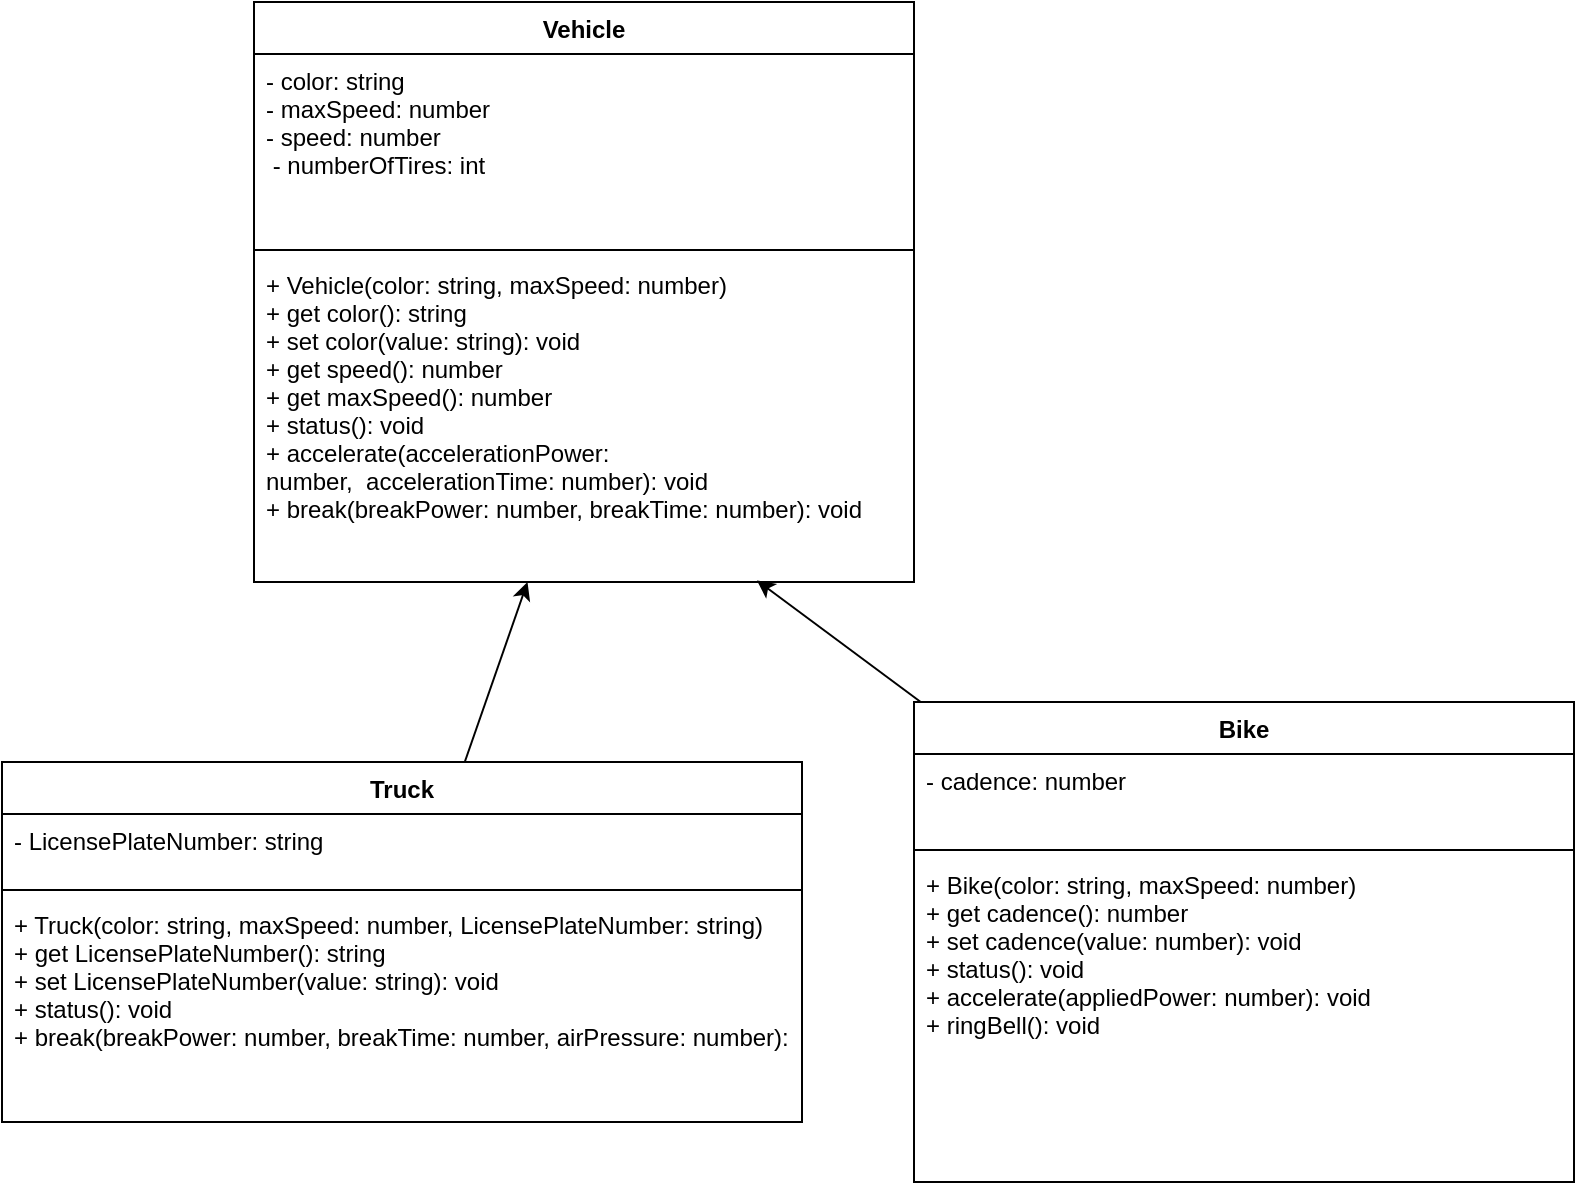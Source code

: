 <mxfile>
    <diagram id="UOGtkoGKiBWC1pJSl7Pc" name="Page-1">
        <mxGraphModel dx="560" dy="299" grid="1" gridSize="10" guides="1" tooltips="1" connect="1" arrows="1" fold="1" page="1" pageScale="1" pageWidth="827" pageHeight="1169" math="0" shadow="0">
            <root>
                <mxCell id="0"/>
                <mxCell id="1" parent="0"/>
                <mxCell id="2" value="Vehicle" style="swimlane;fontStyle=1;align=center;verticalAlign=top;childLayout=stackLayout;horizontal=1;startSize=26;horizontalStack=0;resizeParent=1;resizeParentMax=0;resizeLast=0;collapsible=1;marginBottom=0;" parent="1" vertex="1">
                    <mxGeometry x="210" y="80" width="330" height="290" as="geometry"/>
                </mxCell>
                <mxCell id="3" value="- color: string          &#10;- maxSpeed: number      &#10;- speed: number          &#10; - numberOfTires: int" style="text;strokeColor=none;fillColor=none;align=left;verticalAlign=top;spacingLeft=4;spacingRight=4;overflow=hidden;rotatable=0;points=[[0,0.5],[1,0.5]];portConstraint=eastwest;" parent="2" vertex="1">
                    <mxGeometry y="26" width="330" height="94" as="geometry"/>
                </mxCell>
                <mxCell id="4" value="" style="line;strokeWidth=1;fillColor=none;align=left;verticalAlign=middle;spacingTop=-1;spacingLeft=3;spacingRight=3;rotatable=0;labelPosition=right;points=[];portConstraint=eastwest;strokeColor=inherit;" parent="2" vertex="1">
                    <mxGeometry y="120" width="330" height="8" as="geometry"/>
                </mxCell>
                <mxCell id="5" value="+ Vehicle(color: string, maxSpeed: number)&#10;+ get color(): string&#10;+ set color(value: string): void&#10;+ get speed(): number&#10;+ get maxSpeed(): number&#10;+ status(): void&#10;+ accelerate(accelerationPower: &#10;number,  accelerationTime: number): void&#10;+ break(breakPower: number, breakTime: number): void&#10;" style="text;strokeColor=none;fillColor=none;align=left;verticalAlign=top;spacingLeft=4;spacingRight=4;overflow=hidden;rotatable=0;points=[[0,0.5],[1,0.5]];portConstraint=eastwest;" parent="2" vertex="1">
                    <mxGeometry y="128" width="330" height="162" as="geometry"/>
                </mxCell>
                <mxCell id="14" style="edgeStyle=none;html=1;" parent="1" source="6" target="5" edge="1">
                    <mxGeometry relative="1" as="geometry"/>
                </mxCell>
                <mxCell id="6" value="Truck" style="swimlane;fontStyle=1;align=center;verticalAlign=top;childLayout=stackLayout;horizontal=1;startSize=26;horizontalStack=0;resizeParent=1;resizeParentMax=0;resizeLast=0;collapsible=1;marginBottom=0;" parent="1" vertex="1">
                    <mxGeometry x="84" y="460" width="400" height="180" as="geometry"/>
                </mxCell>
                <mxCell id="7" value="- LicensePlateNumber: string" style="text;strokeColor=none;fillColor=none;align=left;verticalAlign=top;spacingLeft=4;spacingRight=4;overflow=hidden;rotatable=0;points=[[0,0.5],[1,0.5]];portConstraint=eastwest;" parent="6" vertex="1">
                    <mxGeometry y="26" width="400" height="34" as="geometry"/>
                </mxCell>
                <mxCell id="8" value="" style="line;strokeWidth=1;fillColor=none;align=left;verticalAlign=middle;spacingTop=-1;spacingLeft=3;spacingRight=3;rotatable=0;labelPosition=right;points=[];portConstraint=eastwest;strokeColor=inherit;" parent="6" vertex="1">
                    <mxGeometry y="60" width="400" height="8" as="geometry"/>
                </mxCell>
                <mxCell id="9" value="+ Truck(color: string, maxSpeed: number, LicensePlateNumber: string) &#10;+ get LicensePlateNumber(): string&#10;+ set LicensePlateNumber(value: string): void&#10;+ status(): void&#10;+ break(breakPower: number, breakTime: number, airPressure: number): void&#10;" style="text;strokeColor=none;fillColor=none;align=left;verticalAlign=top;spacingLeft=4;spacingRight=4;overflow=hidden;rotatable=0;points=[[0,0.5],[1,0.5]];portConstraint=eastwest;" parent="6" vertex="1">
                    <mxGeometry y="68" width="400" height="112" as="geometry"/>
                </mxCell>
                <mxCell id="15" style="edgeStyle=none;html=1;entryX=0.762;entryY=0.995;entryDx=0;entryDy=0;entryPerimeter=0;" parent="1" source="10" target="5" edge="1">
                    <mxGeometry relative="1" as="geometry"/>
                </mxCell>
                <mxCell id="10" value="Bike" style="swimlane;fontStyle=1;align=center;verticalAlign=top;childLayout=stackLayout;horizontal=1;startSize=26;horizontalStack=0;resizeParent=1;resizeParentMax=0;resizeLast=0;collapsible=1;marginBottom=0;" parent="1" vertex="1">
                    <mxGeometry x="540" y="430" width="330" height="240" as="geometry"/>
                </mxCell>
                <mxCell id="11" value="- cadence: number" style="text;strokeColor=none;fillColor=none;align=left;verticalAlign=top;spacingLeft=4;spacingRight=4;overflow=hidden;rotatable=0;points=[[0,0.5],[1,0.5]];portConstraint=eastwest;" parent="10" vertex="1">
                    <mxGeometry y="26" width="330" height="44" as="geometry"/>
                </mxCell>
                <mxCell id="12" value="" style="line;strokeWidth=1;fillColor=none;align=left;verticalAlign=middle;spacingTop=-1;spacingLeft=3;spacingRight=3;rotatable=0;labelPosition=right;points=[];portConstraint=eastwest;strokeColor=inherit;" parent="10" vertex="1">
                    <mxGeometry y="70" width="330" height="8" as="geometry"/>
                </mxCell>
                <mxCell id="13" value="+ Bike(color: string, maxSpeed: number)&#10;+ get cadence(): number&#10;+ set cadence(value: number): void&#10;+ status(): void&#10;+ accelerate(appliedPower: number): void   &#10;+ ringBell(): void  " style="text;strokeColor=none;fillColor=none;align=left;verticalAlign=top;spacingLeft=4;spacingRight=4;overflow=hidden;rotatable=0;points=[[0,0.5],[1,0.5]];portConstraint=eastwest;" parent="10" vertex="1">
                    <mxGeometry y="78" width="330" height="162" as="geometry"/>
                </mxCell>
            </root>
        </mxGraphModel>
    </diagram>
</mxfile>